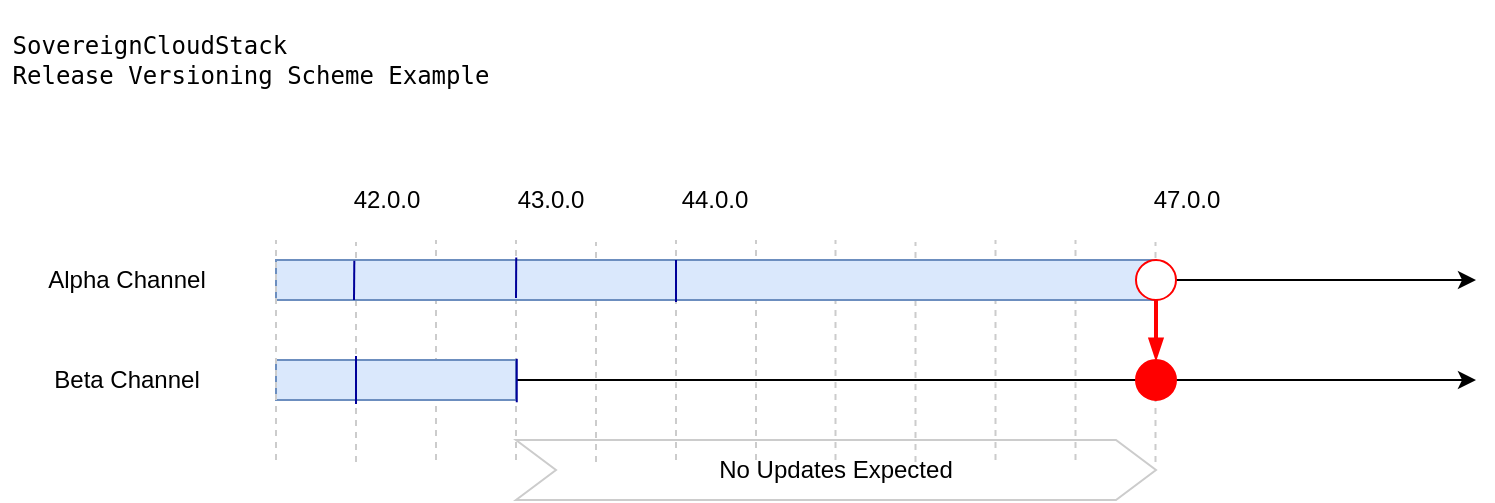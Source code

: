 <mxfile version="14.6.13" type="device"><diagram id="9TFY9Q_mmxFY94tXJQro" name="Page-1"><mxGraphModel dx="1102" dy="552" grid="1" gridSize="10" guides="1" tooltips="1" connect="1" arrows="1" fold="1" page="1" pageScale="1" pageWidth="850" pageHeight="1100" math="0" shadow="0"><root><mxCell id="0"/><mxCell id="1" parent="0"/><mxCell id="tpL9WErbQ-WDGD5hX6vj-36" value="" style="endArrow=none;dashed=1;html=1;strokeColor=#CCCCCC;" edge="1" parent="1"><mxGeometry width="50" height="50" relative="1" as="geometry"><mxPoint x="559.75" y="240" as="sourcePoint"/><mxPoint x="559.75" y="130" as="targetPoint"/></mxGeometry></mxCell><mxCell id="tpL9WErbQ-WDGD5hX6vj-37" value="" style="endArrow=none;dashed=1;html=1;strokeColor=#CCCCCC;" edge="1" parent="1"><mxGeometry width="50" height="50" relative="1" as="geometry"><mxPoint x="599.75" y="241" as="sourcePoint"/><mxPoint x="599.75" y="131" as="targetPoint"/></mxGeometry></mxCell><mxCell id="tpL9WErbQ-WDGD5hX6vj-39" value="" style="endArrow=none;dashed=1;html=1;strokeColor=#CCCCCC;" edge="1" parent="1"><mxGeometry width="50" height="50" relative="1" as="geometry"><mxPoint x="519.75" y="240" as="sourcePoint"/><mxPoint x="519.75" y="130" as="targetPoint"/></mxGeometry></mxCell><mxCell id="tpL9WErbQ-WDGD5hX6vj-40" value="" style="endArrow=none;dashed=1;html=1;strokeColor=#CCCCCC;" edge="1" parent="1"><mxGeometry width="50" height="50" relative="1" as="geometry"><mxPoint x="439.75" y="240" as="sourcePoint"/><mxPoint x="439.75" y="130" as="targetPoint"/></mxGeometry></mxCell><mxCell id="tpL9WErbQ-WDGD5hX6vj-38" value="" style="endArrow=none;dashed=1;html=1;strokeColor=#CCCCCC;" edge="1" parent="1"><mxGeometry width="50" height="50" relative="1" as="geometry"><mxPoint x="479.75" y="241" as="sourcePoint"/><mxPoint x="479.75" y="131" as="targetPoint"/></mxGeometry></mxCell><mxCell id="tpL9WErbQ-WDGD5hX6vj-24" value="" style="endArrow=classic;html=1;" edge="1" parent="1"><mxGeometry width="50" height="50" relative="1" as="geometry"><mxPoint x="160" y="200" as="sourcePoint"/><mxPoint x="760" y="200" as="targetPoint"/></mxGeometry></mxCell><mxCell id="tpL9WErbQ-WDGD5hX6vj-2" value="42.0.0" style="text;html=1;align=center;verticalAlign=middle;resizable=0;points=[];autosize=1;strokeColor=none;" vertex="1" parent="1"><mxGeometry x="190" y="100" width="50" height="20" as="geometry"/></mxCell><mxCell id="tpL9WErbQ-WDGD5hX6vj-3" value="43.0.0" style="text;html=1;align=center;verticalAlign=middle;resizable=0;points=[];autosize=1;strokeColor=none;" vertex="1" parent="1"><mxGeometry x="272" y="100" width="50" height="20" as="geometry"/></mxCell><mxCell id="tpL9WErbQ-WDGD5hX6vj-5" value="44.0.0" style="text;html=1;align=center;verticalAlign=middle;resizable=0;points=[];autosize=1;strokeColor=none;" vertex="1" parent="1"><mxGeometry x="354" y="100" width="50" height="20" as="geometry"/></mxCell><mxCell id="tpL9WErbQ-WDGD5hX6vj-7" value="47.0.0" style="text;html=1;align=center;verticalAlign=middle;resizable=0;points=[];autosize=1;strokeColor=none;" vertex="1" parent="1"><mxGeometry x="590" y="100" width="50" height="20" as="geometry"/></mxCell><mxCell id="tpL9WErbQ-WDGD5hX6vj-12" value="" style="endArrow=none;dashed=1;html=1;strokeColor=#CCCCCC;" edge="1" parent="1"><mxGeometry width="50" height="50" relative="1" as="geometry"><mxPoint x="400" y="240" as="sourcePoint"/><mxPoint x="400" y="130" as="targetPoint"/></mxGeometry></mxCell><mxCell id="tpL9WErbQ-WDGD5hX6vj-13" value="" style="endArrow=none;dashed=1;html=1;strokeColor=#CCCCCC;" edge="1" parent="1"><mxGeometry width="50" height="50" relative="1" as="geometry"><mxPoint x="280" y="240" as="sourcePoint"/><mxPoint x="280" y="130" as="targetPoint"/></mxGeometry></mxCell><mxCell id="tpL9WErbQ-WDGD5hX6vj-15" value="" style="endArrow=none;dashed=1;html=1;strokeColor=#CCCCCC;" edge="1" parent="1"><mxGeometry width="50" height="50" relative="1" as="geometry"><mxPoint x="320" y="241" as="sourcePoint"/><mxPoint x="320" y="131" as="targetPoint"/></mxGeometry></mxCell><mxCell id="tpL9WErbQ-WDGD5hX6vj-16" value="" style="endArrow=none;dashed=1;html=1;strokeColor=#CCCCCC;" edge="1" parent="1"><mxGeometry width="50" height="50" relative="1" as="geometry"><mxPoint x="200" y="241" as="sourcePoint"/><mxPoint x="200" y="131" as="targetPoint"/></mxGeometry></mxCell><mxCell id="tpL9WErbQ-WDGD5hX6vj-18" value="" style="endArrow=none;dashed=1;html=1;strokeColor=#CCCCCC;" edge="1" parent="1"><mxGeometry width="50" height="50" relative="1" as="geometry"><mxPoint x="240" y="240" as="sourcePoint"/><mxPoint x="240" y="130" as="targetPoint"/></mxGeometry></mxCell><mxCell id="tpL9WErbQ-WDGD5hX6vj-21" value="" style="endArrow=none;dashed=1;html=1;strokeColor=#CCCCCC;" edge="1" parent="1"><mxGeometry width="50" height="50" relative="1" as="geometry"><mxPoint x="360" y="240" as="sourcePoint"/><mxPoint x="360" y="130" as="targetPoint"/></mxGeometry></mxCell><mxCell id="tpL9WErbQ-WDGD5hX6vj-23" value="" style="endArrow=classic;html=1;" edge="1" parent="1" source="tpL9WErbQ-WDGD5hX6vj-11"><mxGeometry width="50" height="50" relative="1" as="geometry"><mxPoint x="157" y="150" as="sourcePoint"/><mxPoint x="760" y="150" as="targetPoint"/></mxGeometry></mxCell><mxCell id="tpL9WErbQ-WDGD5hX6vj-11" value="" style="rounded=0;whiteSpace=wrap;html=1;fillColor=#dae8fc;strokeColor=#6c8ebf;" vertex="1" parent="1"><mxGeometry x="160" y="140" width="440" height="20" as="geometry"/></mxCell><mxCell id="tpL9WErbQ-WDGD5hX6vj-14" value="" style="rounded=0;whiteSpace=wrap;html=1;fillColor=#dae8fc;strokeColor=#6c8ebf;" vertex="1" parent="1"><mxGeometry x="160" y="190" width="120" height="20" as="geometry"/></mxCell><mxCell id="tpL9WErbQ-WDGD5hX6vj-25" value="" style="endArrow=none;html=1;strokeColor=#000099;entryX=0.273;entryY=-0.062;entryDx=0;entryDy=0;entryPerimeter=0;" edge="1" parent="1" target="tpL9WErbQ-WDGD5hX6vj-11"><mxGeometry width="50" height="50" relative="1" as="geometry"><mxPoint x="280" y="159" as="sourcePoint"/><mxPoint x="278" y="140" as="targetPoint"/></mxGeometry></mxCell><mxCell id="tpL9WErbQ-WDGD5hX6vj-26" value="" style="endArrow=none;html=1;entryX=0.239;entryY=0.021;entryDx=0;entryDy=0;entryPerimeter=0;exitX=0.239;exitY=1.107;exitDx=0;exitDy=0;exitPerimeter=0;strokeColor=#000099;" edge="1" parent="1"><mxGeometry width="50" height="50" relative="1" as="geometry"><mxPoint x="280.38" y="211.14" as="sourcePoint"/><mxPoint x="280.38" y="189.42" as="targetPoint"/></mxGeometry></mxCell><mxCell id="tpL9WErbQ-WDGD5hX6vj-27" value="" style="endArrow=none;html=1;strokeColor=#000099;" edge="1" parent="1"><mxGeometry width="50" height="50" relative="1" as="geometry"><mxPoint x="200" y="212" as="sourcePoint"/><mxPoint x="200" y="188" as="targetPoint"/></mxGeometry></mxCell><mxCell id="tpL9WErbQ-WDGD5hX6vj-28" value="" style="endArrow=none;html=1;entryX=0.089;entryY=0.021;entryDx=0;entryDy=0;entryPerimeter=0;strokeColor=#000099;" edge="1" parent="1" target="tpL9WErbQ-WDGD5hX6vj-11"><mxGeometry width="50" height="50" relative="1" as="geometry"><mxPoint x="199" y="160" as="sourcePoint"/><mxPoint x="209.14" y="198.42" as="targetPoint"/></mxGeometry></mxCell><mxCell id="tpL9WErbQ-WDGD5hX6vj-29" value="" style="endArrow=none;html=1;strokeColor=#000099;" edge="1" parent="1"><mxGeometry width="50" height="50" relative="1" as="geometry"><mxPoint x="360" y="161" as="sourcePoint"/><mxPoint x="360" y="140" as="targetPoint"/></mxGeometry></mxCell><mxCell id="tpL9WErbQ-WDGD5hX6vj-30" value="" style="ellipse;whiteSpace=wrap;html=1;aspect=fixed;strokeColor=#FF0000;" vertex="1" parent="1"><mxGeometry x="590" y="140" width="20" height="20" as="geometry"/></mxCell><mxCell id="tpL9WErbQ-WDGD5hX6vj-31" value="" style="ellipse;whiteSpace=wrap;html=1;aspect=fixed;fillColor=#FF0000;strokeColor=#FF0000;" vertex="1" parent="1"><mxGeometry x="590" y="190" width="20" height="20" as="geometry"/></mxCell><mxCell id="tpL9WErbQ-WDGD5hX6vj-33" value="" style="endArrow=blockThin;html=1;entryX=0.5;entryY=0;entryDx=0;entryDy=0;endFill=1;exitX=0.5;exitY=1;exitDx=0;exitDy=0;strokeColor=#FF0000;strokeWidth=2;" edge="1" parent="1" source="tpL9WErbQ-WDGD5hX6vj-30" target="tpL9WErbQ-WDGD5hX6vj-31"><mxGeometry width="50" height="50" relative="1" as="geometry"><mxPoint x="640" y="170" as="sourcePoint"/><mxPoint x="620" y="160" as="targetPoint"/></mxGeometry></mxCell><mxCell id="tpL9WErbQ-WDGD5hX6vj-35" value="" style="endArrow=none;dashed=1;html=1;strokeColor=#CCCCCC;" edge="1" parent="1"><mxGeometry width="50" height="50" relative="1" as="geometry"><mxPoint x="160" y="240" as="sourcePoint"/><mxPoint x="160" y="130" as="targetPoint"/></mxGeometry></mxCell><mxCell id="tpL9WErbQ-WDGD5hX6vj-41" value="No Updates Expected" style="shape=step;perimeter=stepPerimeter;whiteSpace=wrap;html=1;fixedSize=1;fillColor=none;strokeColor=#CCCCCC;" vertex="1" parent="1"><mxGeometry x="280" y="230" width="320" height="30" as="geometry"/></mxCell><mxCell id="tpL9WErbQ-WDGD5hX6vj-44" value="Alpha Channel" style="text;html=1;align=center;verticalAlign=middle;resizable=0;points=[];autosize=1;strokeColor=none;" vertex="1" parent="1"><mxGeometry x="40" y="140" width="90" height="20" as="geometry"/></mxCell><mxCell id="tpL9WErbQ-WDGD5hX6vj-45" value="Beta Channel" style="text;html=1;align=center;verticalAlign=middle;resizable=0;points=[];autosize=1;strokeColor=none;" vertex="1" parent="1"><mxGeometry x="40" y="190" width="90" height="20" as="geometry"/></mxCell><mxCell id="tpL9WErbQ-WDGD5hX6vj-47" value="&lt;pre style=&quot;text-align: left&quot;&gt;SovereignCloudStack&lt;br&gt;&lt;span style=&quot;font-size: 12px ; font-weight: normal&quot;&gt;Release Versioning Scheme Example&lt;/span&gt;&lt;/pre&gt;" style="text;html=1;align=center;verticalAlign=middle;resizable=0;points=[];autosize=1;strokeColor=none;" vertex="1" parent="1"><mxGeometry x="22" y="10" width="250" height="60" as="geometry"/></mxCell></root></mxGraphModel></diagram></mxfile>